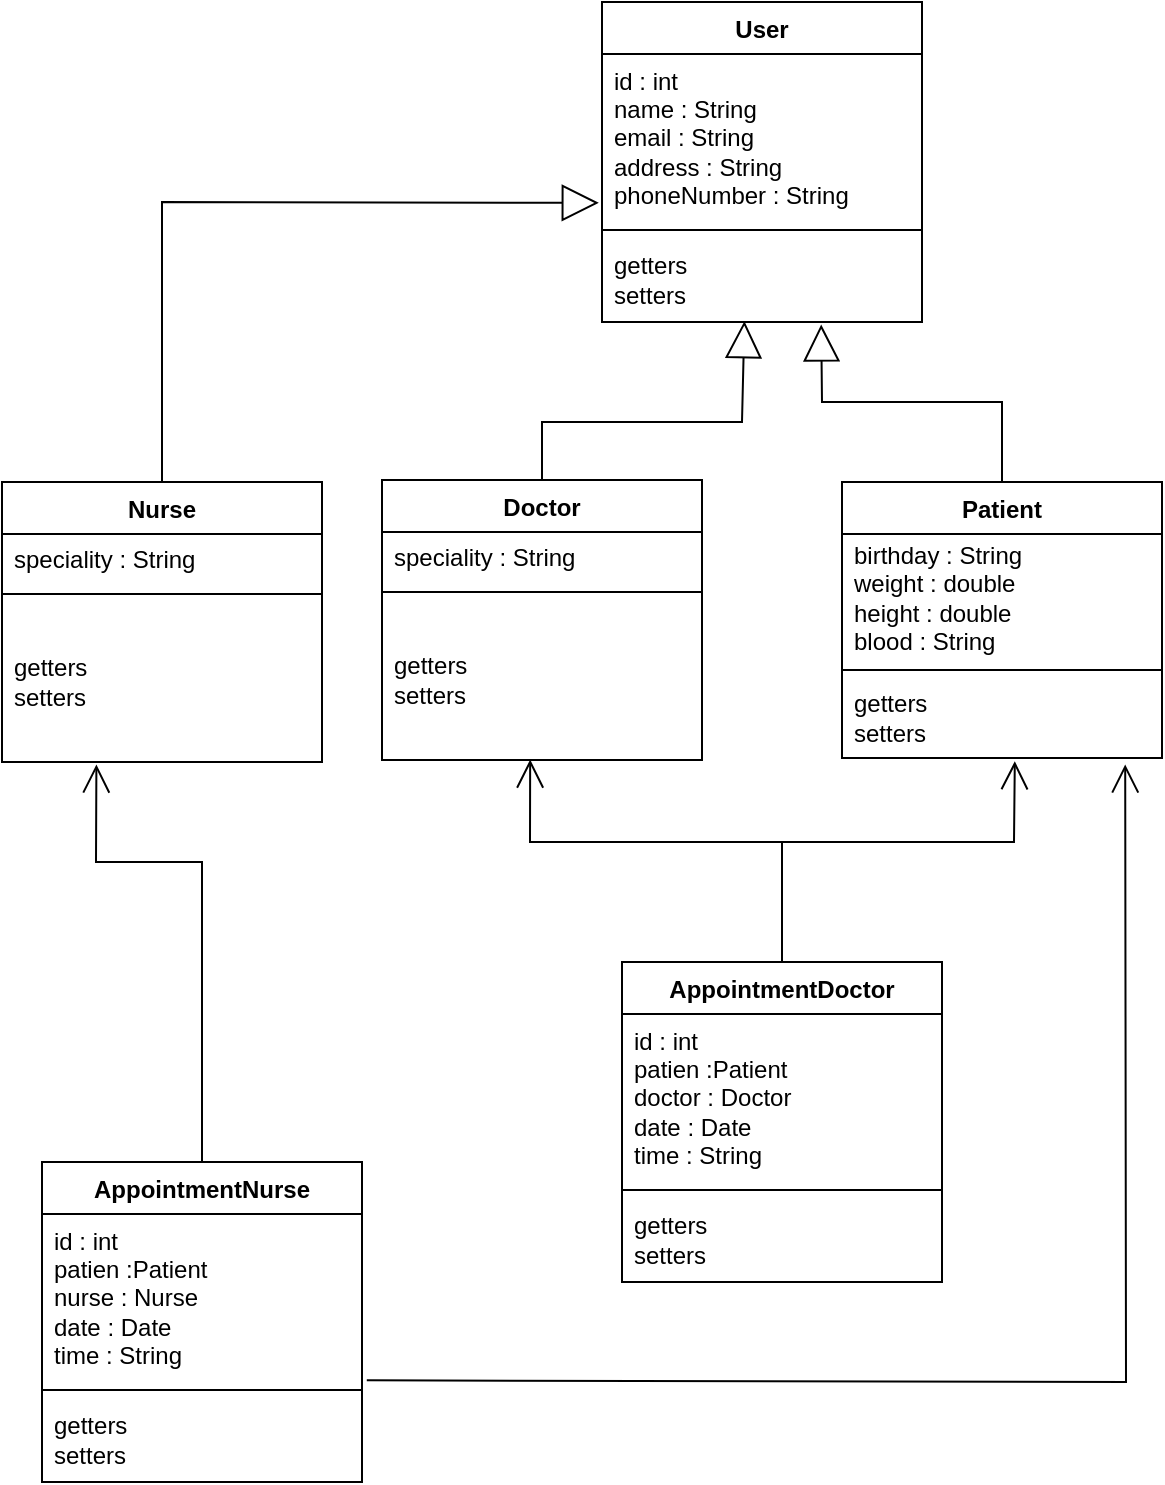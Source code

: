 <mxfile version="26.0.5">
  <diagram name="Página-1" id="PGtGJH1CVC7tqvBcI7XU">
    <mxGraphModel dx="1050" dy="570" grid="1" gridSize="10" guides="1" tooltips="1" connect="1" arrows="1" fold="1" page="1" pageScale="1" pageWidth="827" pageHeight="1169" math="0" shadow="0">
      <root>
        <mxCell id="0" />
        <mxCell id="1" parent="0" />
        <mxCell id="xCOdN1Nm8GtWNYulQ8Ks-2" value="User" style="swimlane;fontStyle=1;align=center;verticalAlign=top;childLayout=stackLayout;horizontal=1;startSize=26;horizontalStack=0;resizeParent=1;resizeParentMax=0;resizeLast=0;collapsible=1;marginBottom=0;whiteSpace=wrap;html=1;" vertex="1" parent="1">
          <mxGeometry x="450" y="40" width="160" height="160" as="geometry">
            <mxRectangle x="334" y="30" width="70" height="30" as="alternateBounds" />
          </mxGeometry>
        </mxCell>
        <mxCell id="xCOdN1Nm8GtWNYulQ8Ks-3" value="id : int&lt;div&gt;name : String&lt;/div&gt;&lt;div&gt;email : String&lt;/div&gt;&lt;div&gt;address : String&lt;/div&gt;&lt;div&gt;phoneNumber : String&lt;/div&gt;" style="text;strokeColor=none;fillColor=none;align=left;verticalAlign=middle;spacingLeft=4;spacingRight=4;overflow=hidden;rotatable=0;points=[[0,0.5],[1,0.5]];portConstraint=eastwest;whiteSpace=wrap;html=1;" vertex="1" parent="xCOdN1Nm8GtWNYulQ8Ks-2">
          <mxGeometry y="26" width="160" height="84" as="geometry" />
        </mxCell>
        <mxCell id="xCOdN1Nm8GtWNYulQ8Ks-4" value="" style="line;strokeWidth=1;fillColor=none;align=left;verticalAlign=middle;spacingTop=-1;spacingLeft=3;spacingRight=3;rotatable=0;labelPosition=right;points=[];portConstraint=eastwest;strokeColor=inherit;" vertex="1" parent="xCOdN1Nm8GtWNYulQ8Ks-2">
          <mxGeometry y="110" width="160" height="8" as="geometry" />
        </mxCell>
        <mxCell id="xCOdN1Nm8GtWNYulQ8Ks-5" value="getters&lt;div&gt;setters&lt;/div&gt;" style="text;strokeColor=none;fillColor=none;align=left;verticalAlign=middle;spacingLeft=4;spacingRight=4;overflow=hidden;rotatable=0;points=[[0,0.5],[1,0.5]];portConstraint=eastwest;whiteSpace=wrap;html=1;" vertex="1" parent="xCOdN1Nm8GtWNYulQ8Ks-2">
          <mxGeometry y="118" width="160" height="42" as="geometry" />
        </mxCell>
        <mxCell id="xCOdN1Nm8GtWNYulQ8Ks-6" value="Doctor" style="swimlane;fontStyle=1;align=center;verticalAlign=top;childLayout=stackLayout;horizontal=1;startSize=26;horizontalStack=0;resizeParent=1;resizeParentMax=0;resizeLast=0;collapsible=1;marginBottom=0;whiteSpace=wrap;html=1;" vertex="1" parent="1">
          <mxGeometry x="340" y="279" width="160" height="140" as="geometry" />
        </mxCell>
        <mxCell id="xCOdN1Nm8GtWNYulQ8Ks-7" value="speciality : String" style="text;strokeColor=none;fillColor=none;align=left;verticalAlign=middle;spacingLeft=4;spacingRight=4;overflow=hidden;rotatable=0;points=[[0,0.5],[1,0.5]];portConstraint=eastwest;whiteSpace=wrap;html=1;" vertex="1" parent="xCOdN1Nm8GtWNYulQ8Ks-6">
          <mxGeometry y="26" width="160" height="26" as="geometry" />
        </mxCell>
        <mxCell id="xCOdN1Nm8GtWNYulQ8Ks-8" value="" style="line;strokeWidth=1;fillColor=none;align=left;verticalAlign=middle;spacingTop=-1;spacingLeft=3;spacingRight=3;rotatable=0;labelPosition=right;points=[];portConstraint=eastwest;strokeColor=inherit;" vertex="1" parent="xCOdN1Nm8GtWNYulQ8Ks-6">
          <mxGeometry y="52" width="160" height="8" as="geometry" />
        </mxCell>
        <mxCell id="xCOdN1Nm8GtWNYulQ8Ks-9" value="getters&lt;div&gt;setters&lt;/div&gt;" style="text;strokeColor=none;fillColor=none;align=left;verticalAlign=middle;spacingLeft=4;spacingRight=4;overflow=hidden;rotatable=0;points=[[0,0.5],[1,0.5]];portConstraint=eastwest;whiteSpace=wrap;html=1;" vertex="1" parent="xCOdN1Nm8GtWNYulQ8Ks-6">
          <mxGeometry y="60" width="160" height="80" as="geometry" />
        </mxCell>
        <mxCell id="xCOdN1Nm8GtWNYulQ8Ks-10" value="Patient" style="swimlane;fontStyle=1;align=center;verticalAlign=top;childLayout=stackLayout;horizontal=1;startSize=26;horizontalStack=0;resizeParent=1;resizeParentMax=0;resizeLast=0;collapsible=1;marginBottom=0;whiteSpace=wrap;html=1;" vertex="1" parent="1">
          <mxGeometry x="570" y="280" width="160" height="138" as="geometry" />
        </mxCell>
        <mxCell id="xCOdN1Nm8GtWNYulQ8Ks-11" value="birthday : String&lt;div&gt;weight : double&lt;/div&gt;&lt;div&gt;height : double&lt;/div&gt;&lt;div&gt;blood : String&lt;/div&gt;" style="text;strokeColor=none;fillColor=none;align=left;verticalAlign=middle;spacingLeft=4;spacingRight=4;overflow=hidden;rotatable=0;points=[[0,0.5],[1,0.5]];portConstraint=eastwest;whiteSpace=wrap;html=1;" vertex="1" parent="xCOdN1Nm8GtWNYulQ8Ks-10">
          <mxGeometry y="26" width="160" height="64" as="geometry" />
        </mxCell>
        <mxCell id="xCOdN1Nm8GtWNYulQ8Ks-12" value="" style="line;strokeWidth=1;fillColor=none;align=left;verticalAlign=middle;spacingTop=-1;spacingLeft=3;spacingRight=3;rotatable=0;labelPosition=right;points=[];portConstraint=eastwest;strokeColor=inherit;" vertex="1" parent="xCOdN1Nm8GtWNYulQ8Ks-10">
          <mxGeometry y="90" width="160" height="8" as="geometry" />
        </mxCell>
        <mxCell id="xCOdN1Nm8GtWNYulQ8Ks-13" value="getters&lt;div&gt;setters&lt;/div&gt;" style="text;strokeColor=none;fillColor=none;align=left;verticalAlign=middle;spacingLeft=4;spacingRight=4;overflow=hidden;rotatable=0;points=[[0,0.5],[1,0.5]];portConstraint=eastwest;whiteSpace=wrap;html=1;" vertex="1" parent="xCOdN1Nm8GtWNYulQ8Ks-10">
          <mxGeometry y="98" width="160" height="40" as="geometry" />
        </mxCell>
        <mxCell id="xCOdN1Nm8GtWNYulQ8Ks-15" value="Nurse" style="swimlane;fontStyle=1;align=center;verticalAlign=top;childLayout=stackLayout;horizontal=1;startSize=26;horizontalStack=0;resizeParent=1;resizeParentMax=0;resizeLast=0;collapsible=1;marginBottom=0;whiteSpace=wrap;html=1;" vertex="1" parent="1">
          <mxGeometry x="150" y="280" width="160" height="140" as="geometry" />
        </mxCell>
        <mxCell id="xCOdN1Nm8GtWNYulQ8Ks-16" value="speciality : String" style="text;strokeColor=none;fillColor=none;align=left;verticalAlign=middle;spacingLeft=4;spacingRight=4;overflow=hidden;rotatable=0;points=[[0,0.5],[1,0.5]];portConstraint=eastwest;whiteSpace=wrap;html=1;" vertex="1" parent="xCOdN1Nm8GtWNYulQ8Ks-15">
          <mxGeometry y="26" width="160" height="26" as="geometry" />
        </mxCell>
        <mxCell id="xCOdN1Nm8GtWNYulQ8Ks-17" value="" style="line;strokeWidth=1;fillColor=none;align=left;verticalAlign=middle;spacingTop=-1;spacingLeft=3;spacingRight=3;rotatable=0;labelPosition=right;points=[];portConstraint=eastwest;strokeColor=inherit;" vertex="1" parent="xCOdN1Nm8GtWNYulQ8Ks-15">
          <mxGeometry y="52" width="160" height="8" as="geometry" />
        </mxCell>
        <mxCell id="xCOdN1Nm8GtWNYulQ8Ks-18" value="getters&lt;div&gt;setters&lt;/div&gt;" style="text;strokeColor=none;fillColor=none;align=left;verticalAlign=middle;spacingLeft=4;spacingRight=4;overflow=hidden;rotatable=0;points=[[0,0.5],[1,0.5]];portConstraint=eastwest;whiteSpace=wrap;html=1;" vertex="1" parent="xCOdN1Nm8GtWNYulQ8Ks-15">
          <mxGeometry y="60" width="160" height="80" as="geometry" />
        </mxCell>
        <mxCell id="xCOdN1Nm8GtWNYulQ8Ks-26" value="" style="endArrow=block;endSize=16;endFill=0;html=1;rounded=0;entryX=0.445;entryY=0.99;entryDx=0;entryDy=0;entryPerimeter=0;exitX=0.5;exitY=0;exitDx=0;exitDy=0;" edge="1" parent="1" source="xCOdN1Nm8GtWNYulQ8Ks-6" target="xCOdN1Nm8GtWNYulQ8Ks-5">
          <mxGeometry width="160" relative="1" as="geometry">
            <mxPoint x="360" y="230" as="sourcePoint" />
            <mxPoint x="520" y="230" as="targetPoint" />
            <Array as="points">
              <mxPoint x="420" y="250" />
              <mxPoint x="520" y="250" />
            </Array>
          </mxGeometry>
        </mxCell>
        <mxCell id="xCOdN1Nm8GtWNYulQ8Ks-27" value="" style="endArrow=block;endSize=16;endFill=0;html=1;rounded=0;exitX=0.5;exitY=0;exitDx=0;exitDy=0;entryX=0.685;entryY=1.029;entryDx=0;entryDy=0;entryPerimeter=0;" edge="1" parent="1" source="xCOdN1Nm8GtWNYulQ8Ks-10" target="xCOdN1Nm8GtWNYulQ8Ks-5">
          <mxGeometry width="160" relative="1" as="geometry">
            <mxPoint x="661" y="239" as="sourcePoint" />
            <mxPoint x="560" y="220" as="targetPoint" />
            <Array as="points">
              <mxPoint x="650" y="240" />
              <mxPoint x="560" y="240" />
            </Array>
          </mxGeometry>
        </mxCell>
        <mxCell id="xCOdN1Nm8GtWNYulQ8Ks-28" value="" style="endArrow=block;endSize=16;endFill=0;html=1;rounded=0;exitX=0.5;exitY=0;exitDx=0;exitDy=0;entryX=-0.01;entryY=0.886;entryDx=0;entryDy=0;entryPerimeter=0;" edge="1" parent="1" source="xCOdN1Nm8GtWNYulQ8Ks-15" target="xCOdN1Nm8GtWNYulQ8Ks-3">
          <mxGeometry width="160" relative="1" as="geometry">
            <mxPoint x="200" y="150" as="sourcePoint" />
            <mxPoint x="360" y="150" as="targetPoint" />
            <Array as="points">
              <mxPoint x="230" y="140" />
            </Array>
          </mxGeometry>
        </mxCell>
        <mxCell id="xCOdN1Nm8GtWNYulQ8Ks-29" value="AppointmentDoctor" style="swimlane;fontStyle=1;align=center;verticalAlign=top;childLayout=stackLayout;horizontal=1;startSize=26;horizontalStack=0;resizeParent=1;resizeParentMax=0;resizeLast=0;collapsible=1;marginBottom=0;whiteSpace=wrap;html=1;" vertex="1" parent="1">
          <mxGeometry x="460" y="520" width="160" height="160" as="geometry" />
        </mxCell>
        <mxCell id="xCOdN1Nm8GtWNYulQ8Ks-30" value="id : int&lt;div&gt;patien :Patient&lt;/div&gt;&lt;div&gt;doctor : Doctor&lt;/div&gt;&lt;div&gt;date : Date&lt;/div&gt;&lt;div&gt;time : String&lt;/div&gt;" style="text;strokeColor=none;fillColor=none;align=left;verticalAlign=middle;spacingLeft=4;spacingRight=4;overflow=hidden;rotatable=0;points=[[0,0.5],[1,0.5]];portConstraint=eastwest;whiteSpace=wrap;html=1;" vertex="1" parent="xCOdN1Nm8GtWNYulQ8Ks-29">
          <mxGeometry y="26" width="160" height="84" as="geometry" />
        </mxCell>
        <mxCell id="xCOdN1Nm8GtWNYulQ8Ks-31" value="" style="line;strokeWidth=1;fillColor=none;align=left;verticalAlign=middle;spacingTop=-1;spacingLeft=3;spacingRight=3;rotatable=0;labelPosition=right;points=[];portConstraint=eastwest;strokeColor=inherit;" vertex="1" parent="xCOdN1Nm8GtWNYulQ8Ks-29">
          <mxGeometry y="110" width="160" height="8" as="geometry" />
        </mxCell>
        <mxCell id="xCOdN1Nm8GtWNYulQ8Ks-32" value="getters&lt;div&gt;setters&lt;/div&gt;" style="text;strokeColor=none;fillColor=none;align=left;verticalAlign=middle;spacingLeft=4;spacingRight=4;overflow=hidden;rotatable=0;points=[[0,0.5],[1,0.5]];portConstraint=eastwest;whiteSpace=wrap;html=1;" vertex="1" parent="xCOdN1Nm8GtWNYulQ8Ks-29">
          <mxGeometry y="118" width="160" height="42" as="geometry" />
        </mxCell>
        <mxCell id="xCOdN1Nm8GtWNYulQ8Ks-33" value="AppointmentNurse" style="swimlane;fontStyle=1;align=center;verticalAlign=top;childLayout=stackLayout;horizontal=1;startSize=26;horizontalStack=0;resizeParent=1;resizeParentMax=0;resizeLast=0;collapsible=1;marginBottom=0;whiteSpace=wrap;html=1;" vertex="1" parent="1">
          <mxGeometry x="170" y="620" width="160" height="160" as="geometry" />
        </mxCell>
        <mxCell id="xCOdN1Nm8GtWNYulQ8Ks-34" value="id : int&lt;div&gt;patien :Patient&lt;/div&gt;&lt;div&gt;nurse : Nurse&lt;/div&gt;&lt;div&gt;date : Date&lt;/div&gt;&lt;div&gt;time : String&lt;/div&gt;" style="text;strokeColor=none;fillColor=none;align=left;verticalAlign=middle;spacingLeft=4;spacingRight=4;overflow=hidden;rotatable=0;points=[[0,0.5],[1,0.5]];portConstraint=eastwest;whiteSpace=wrap;html=1;" vertex="1" parent="xCOdN1Nm8GtWNYulQ8Ks-33">
          <mxGeometry y="26" width="160" height="84" as="geometry" />
        </mxCell>
        <mxCell id="xCOdN1Nm8GtWNYulQ8Ks-35" value="" style="line;strokeWidth=1;fillColor=none;align=left;verticalAlign=middle;spacingTop=-1;spacingLeft=3;spacingRight=3;rotatable=0;labelPosition=right;points=[];portConstraint=eastwest;strokeColor=inherit;" vertex="1" parent="xCOdN1Nm8GtWNYulQ8Ks-33">
          <mxGeometry y="110" width="160" height="8" as="geometry" />
        </mxCell>
        <mxCell id="xCOdN1Nm8GtWNYulQ8Ks-36" value="getters&lt;div&gt;setters&lt;/div&gt;" style="text;strokeColor=none;fillColor=none;align=left;verticalAlign=middle;spacingLeft=4;spacingRight=4;overflow=hidden;rotatable=0;points=[[0,0.5],[1,0.5]];portConstraint=eastwest;whiteSpace=wrap;html=1;" vertex="1" parent="xCOdN1Nm8GtWNYulQ8Ks-33">
          <mxGeometry y="118" width="160" height="42" as="geometry" />
        </mxCell>
        <mxCell id="xCOdN1Nm8GtWNYulQ8Ks-39" value="" style="endArrow=open;endFill=1;endSize=12;html=1;rounded=0;exitX=0.5;exitY=0;exitDx=0;exitDy=0;entryX=0.54;entryY=1.04;entryDx=0;entryDy=0;entryPerimeter=0;" edge="1" parent="1" source="xCOdN1Nm8GtWNYulQ8Ks-29" target="xCOdN1Nm8GtWNYulQ8Ks-13">
          <mxGeometry width="160" relative="1" as="geometry">
            <mxPoint x="530" y="480" as="sourcePoint" />
            <mxPoint x="690" y="480" as="targetPoint" />
            <Array as="points">
              <mxPoint x="540" y="460" />
              <mxPoint x="656" y="460" />
            </Array>
          </mxGeometry>
        </mxCell>
        <mxCell id="xCOdN1Nm8GtWNYulQ8Ks-40" value="" style="endArrow=open;endFill=1;endSize=12;html=1;rounded=0;entryX=0.463;entryY=0.997;entryDx=0;entryDy=0;entryPerimeter=0;exitX=0.5;exitY=0;exitDx=0;exitDy=0;" edge="1" parent="1" source="xCOdN1Nm8GtWNYulQ8Ks-29" target="xCOdN1Nm8GtWNYulQ8Ks-9">
          <mxGeometry width="160" relative="1" as="geometry">
            <mxPoint x="570" y="510" as="sourcePoint" />
            <mxPoint x="414" y="420" as="targetPoint" />
            <Array as="points">
              <mxPoint x="540" y="460" />
              <mxPoint x="414" y="460" />
            </Array>
          </mxGeometry>
        </mxCell>
        <mxCell id="xCOdN1Nm8GtWNYulQ8Ks-42" value="" style="endArrow=open;endFill=1;endSize=12;html=1;rounded=0;exitX=0.5;exitY=0;exitDx=0;exitDy=0;entryX=0.295;entryY=1.015;entryDx=0;entryDy=0;entryPerimeter=0;" edge="1" parent="1" source="xCOdN1Nm8GtWNYulQ8Ks-33" target="xCOdN1Nm8GtWNYulQ8Ks-18">
          <mxGeometry width="160" relative="1" as="geometry">
            <mxPoint x="260" y="480" as="sourcePoint" />
            <mxPoint x="420" y="480" as="targetPoint" />
            <Array as="points">
              <mxPoint x="250" y="470" />
              <mxPoint x="197" y="470" />
            </Array>
          </mxGeometry>
        </mxCell>
        <mxCell id="xCOdN1Nm8GtWNYulQ8Ks-43" value="" style="endArrow=open;endFill=1;endSize=12;html=1;rounded=0;entryX=0.885;entryY=1.08;entryDx=0;entryDy=0;entryPerimeter=0;exitX=1.015;exitY=0.99;exitDx=0;exitDy=0;exitPerimeter=0;" edge="1" parent="1" source="xCOdN1Nm8GtWNYulQ8Ks-34" target="xCOdN1Nm8GtWNYulQ8Ks-13">
          <mxGeometry width="160" relative="1" as="geometry">
            <mxPoint x="420" y="730" as="sourcePoint" />
            <mxPoint x="550" y="800" as="targetPoint" />
            <Array as="points">
              <mxPoint x="712" y="730" />
            </Array>
          </mxGeometry>
        </mxCell>
      </root>
    </mxGraphModel>
  </diagram>
</mxfile>
